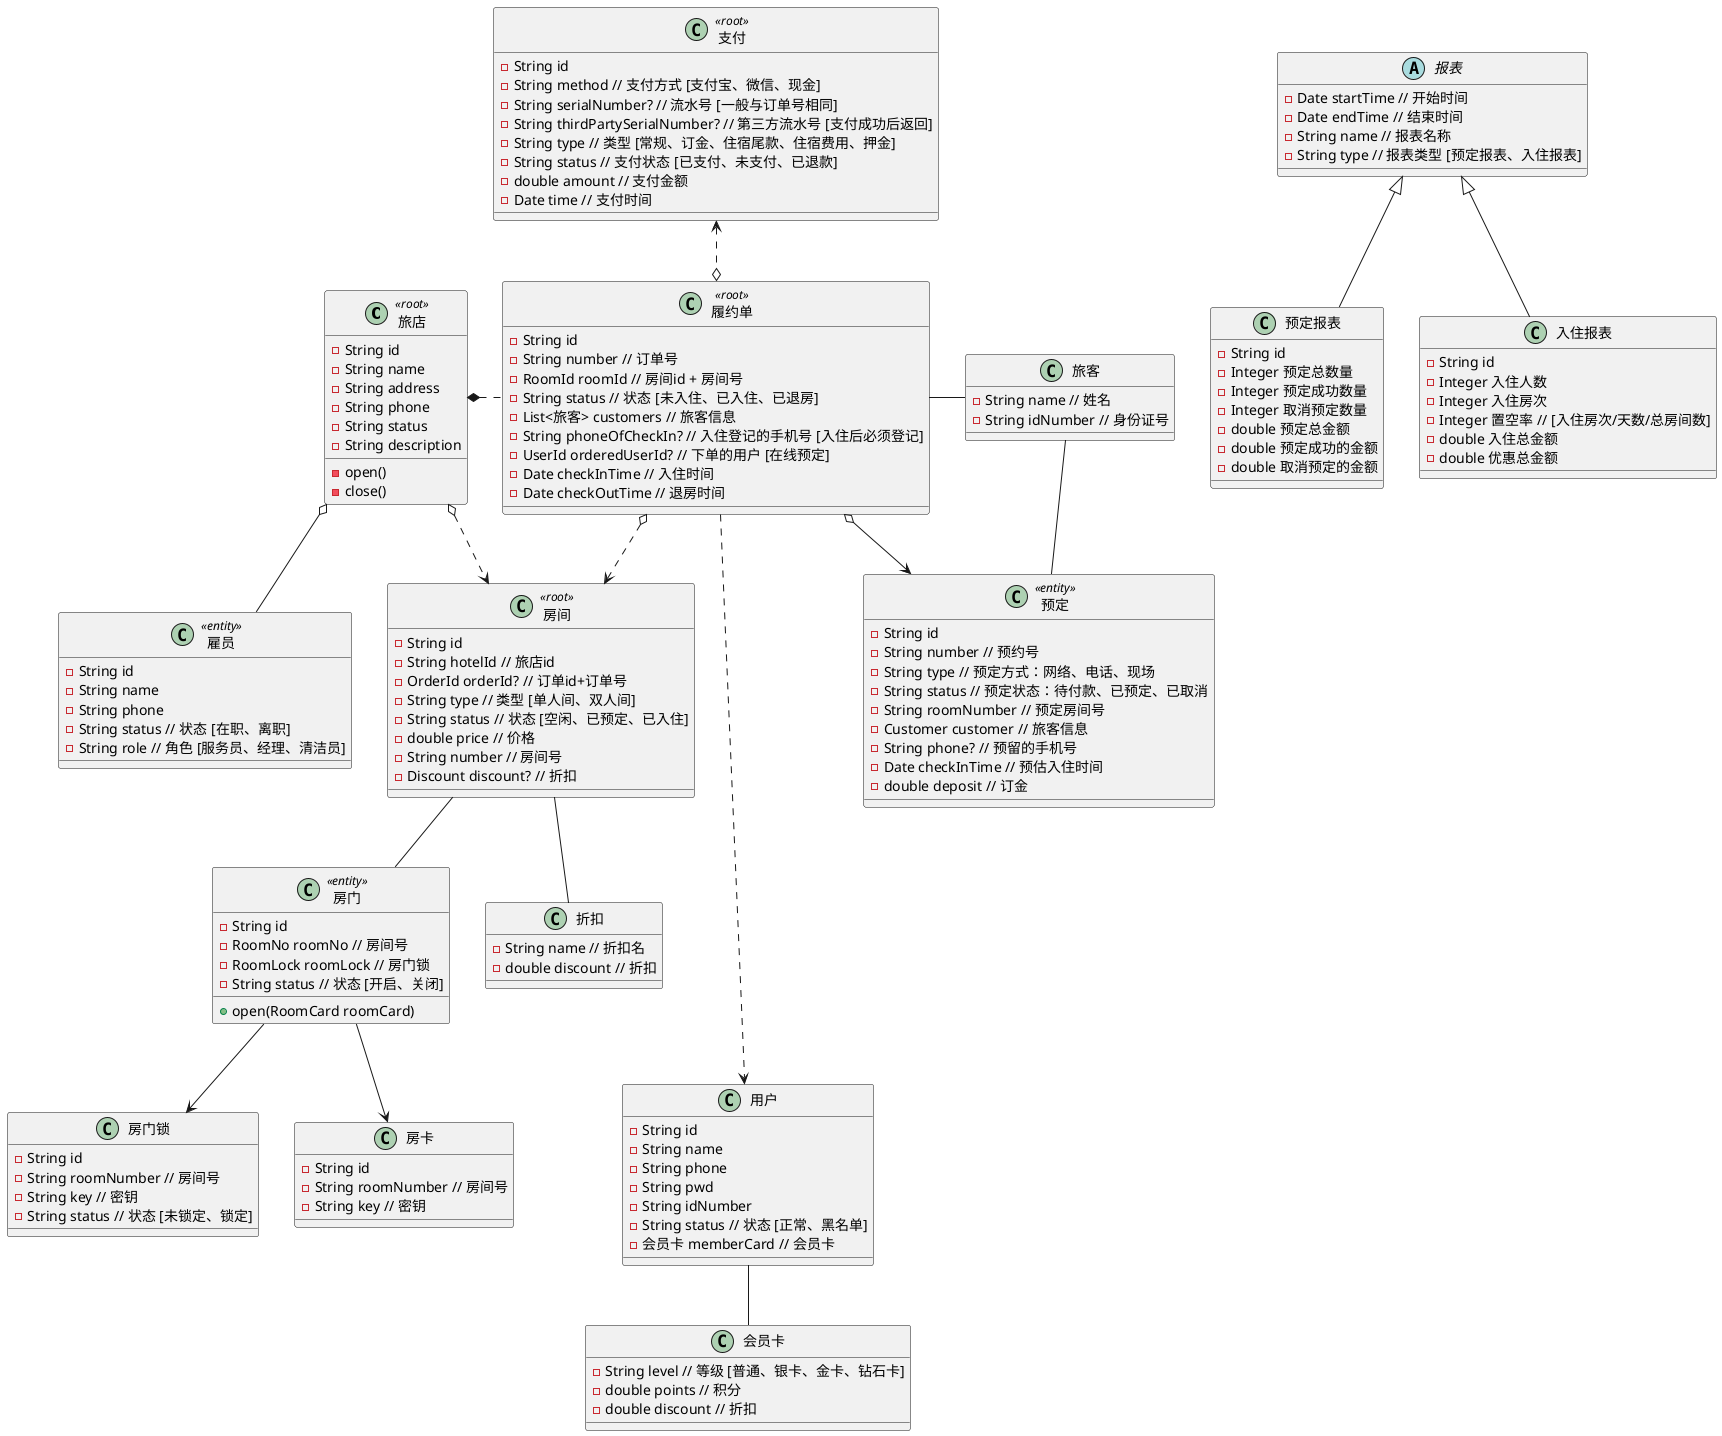 @startuml
'https://plantuml.com/zh/class-diagram

class 旅店 <<root>> {
    - String id
    - String name
    - String address
    - String phone
    - String status
    - String description
    - open()
    - close()
}

class 履约单 <<root>> {
    - String id
    - String number // 订单号
    - RoomId roomId // 房间id + 房间号
    - String status // 状态 [未入住、已入住、已退房]
    - List<旅客> customers // 旅客信息
    - String phoneOfCheckIn? // 入住登记的手机号 [入住后必须登记]
    - UserId orderedUserId? // 下单的用户 [在线预定]
    - Date checkInTime // 入住时间
    - Date checkOutTime // 退房时间
}

class 房间 <<root>> {
    - String id
    - String hotelId // 旅店id
    - OrderId orderId? // 订单id+订单号
    - String type // 类型 [单人间、双人间]
    - String status // 状态 [空闲、已预定、已入住]
    - double price // 价格
    - String number // 房间号
    - Discount discount? // 折扣
}

class 折扣 {
    - String name // 折扣名
    - double discount // 折扣
}

class 预定 <<entity>> {
    - String id
    - String number // 预约号
    - String type // 预定方式：网络、电话、现场
    - String status // 预定状态：待付款、已预定、已取消
    - String roomNumber // 预定房间号
    - Customer customer // 旅客信息
    - String phone? // 预留的手机号
    - Date checkInTime // 预估入住时间
    - double deposit // 订金
}

class 支付 <<root>> {
    - String id
    - String method // 支付方式 [支付宝、微信、现金]
    - String serialNumber? // 流水号 [一般与订单号相同]
    - String thirdPartySerialNumber? // 第三方流水号 [支付成功后返回]
    - String type // 类型 [常规、订金、住宿尾款、住宿费用、押金]
    - String status // 支付状态 [已支付、未支付、已退款]
    - double amount // 支付金额
    - Date time // 支付时间
}

class 旅客 {
    - String name // 姓名
    - String idNumber // 身份证号
}

class 房门 <<entity>>{
    - String id
    - RoomNo roomNo // 房间号
    - RoomLock roomLock // 房门锁
    - String status // 状态 [开启、关闭]
    + open(RoomCard roomCard)
}

class 房卡 {
    - String id
    - String roomNumber // 房间号
    - String key // 密钥
}

class 房门锁 {
    - String id
    - String roomNumber // 房间号
    - String key // 密钥
    - String status // 状态 [未锁定、锁定]
}

class 雇员  <<entity>> {
    - String id
    - String name
    - String phone
    - String status // 状态 [在职、离职]
    - String role // 角色 [服务员、经理、清洁员]
}

class 用户 {
    - String id
    - String name
    - String phone
    - String pwd
    - String idNumber
    - String status // 状态 [正常、黑名单]
    - 会员卡 memberCard // 会员卡
}

class 会员卡 {
    - String level // 等级 [普通、银卡、金卡、钻石卡]
    - double points // 积分
    - double discount // 折扣
}


abstract 报表 {
    - Date startTime // 开始时间
    - Date endTime // 结束时间
    - String name // 报表名称
    - String type // 报表类型 [预定报表、入住报表]
}

class 预定报表 extends 报表 {
    - String id
    - Integer 预定总数量
    - Integer 预定成功数量
    - Integer 取消预定数量
    - double 预定总金额
    - double 预定成功的金额
    - double 取消预定的金额
}

class 入住报表 extends 报表 {
    - String id
    - Integer 入住人数
    - Integer 入住房次
    - Integer 置空率 // [入住房次/天数/总房间数]
    - double 入住总金额
    - double 优惠总金额
}
旅店 o-- 雇员
旅店 *. 履约单
旅店 o-.> 房间


履约单 o--> 预定
履约单 o-.> 房间
履约单 - 旅客
支付 <.-o 履约单

旅客 -- 预定
房间 -- 房门
房门 --> 房卡
房门 --> 房门锁
房间 -- 折扣
用户 -- 会员卡
履约单 -.--> 用户
@enduml